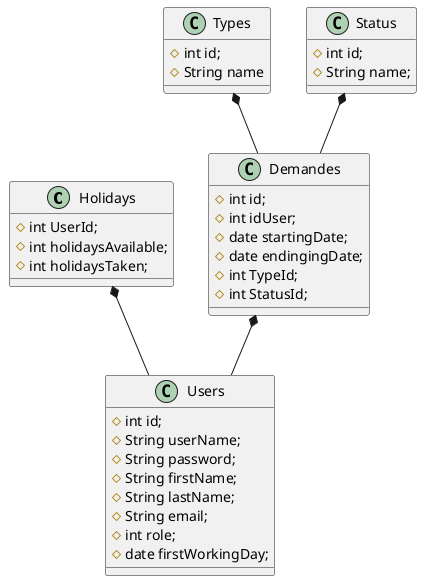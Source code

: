 @startuml tables
Holidays *-- Users
Demandes *-- Users
Types *-- Demandes
Status *-- Demandes


class Users {
#int id;
#String userName;
#String password;
#String firstName;
#String lastName;
#String email;
#int role;
#date firstWorkingDay;
}

class Holidays {
#int UserId;
#int holidaysAvailable;
#int holidaysTaken;
}

class Demandes {
#int id;
#int idUser;
#date startingDate;
#date endingingDate;
#int TypeId;
#int StatusId;
}

class Types {
#int id;
#String name
}

class Status {
#int id;
#String name;
}
@enduml